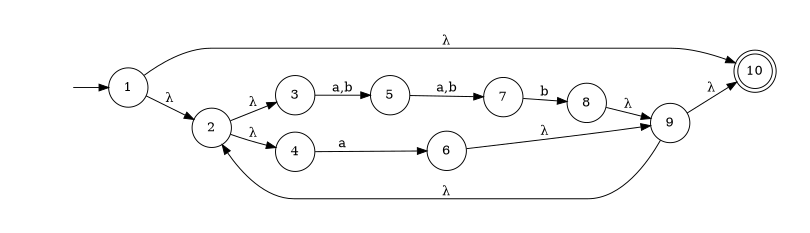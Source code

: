 digraph {
	rankdir=LR;
	margin=0.2;
	size=5;
	node [margin=0.1 shape=circle];
	10[margin=0 shape=doublecircle];
	" "[color=white width=0];
	" " -> 1;
	1 -> 2 [label=<&#955;>];
	1 -> 10 [label=<&#955;>];
	2 -> 3 [label=<&#955;>];
	2 -> 4 [label=<&#955;>];
	3 -> 5 [label="a,b"];
	4 -> 6 [label="a"];
	5 -> 7 [label="a,b"];
	6 -> 9 [label=<&#955;>];
	7 -> 8 [label="b"];
	8 -> 9 [label=<&#955;>];
	9 -> 2 [label=<&#955;>];
	9 -> 10 [label=<&#955;>];
}